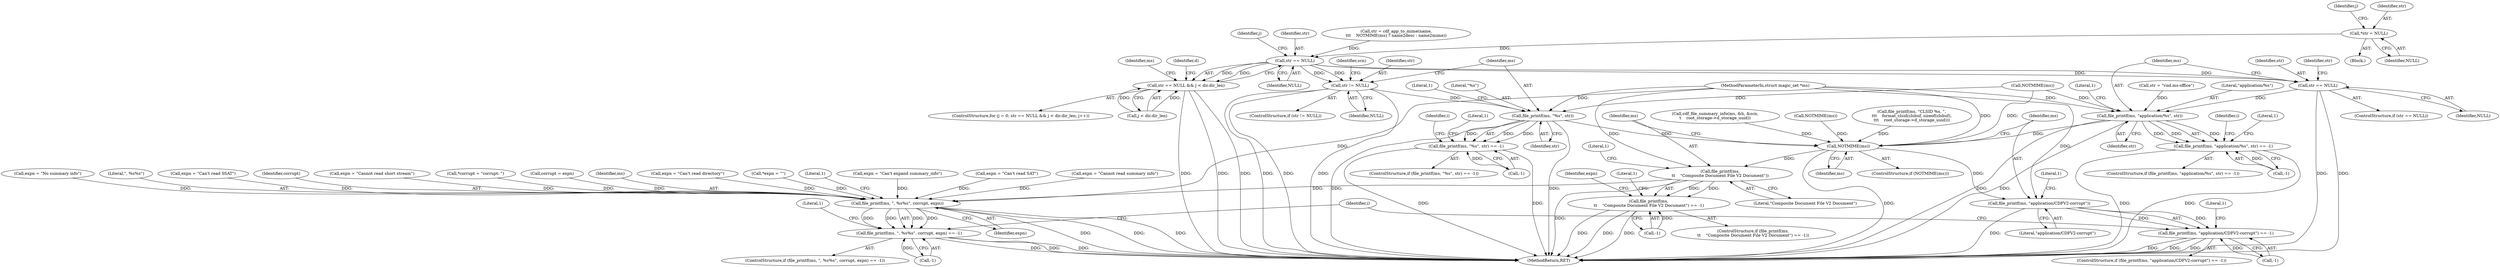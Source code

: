 digraph "0_file_6d209c1c489457397a5763bca4b28e43aac90391_2@pointer" {
"1000361" [label="(Call,*str = NULL)"];
"1000373" [label="(Call,str == NULL)"];
"1000372" [label="(Call,str == NULL && j < dir.dir_len)"];
"1000428" [label="(Call,str != NULL)"];
"1000434" [label="(Call,file_printf(ms, \"%s\", str))"];
"1000433" [label="(Call,file_printf(ms, \"%s\", str) == -1)"];
"1000501" [label="(Call,NOTMIME(ms))"];
"1000506" [label="(Call,file_printf(ms,\n\t\t    \"Composite Document File V2 Document\"))"];
"1000505" [label="(Call,file_printf(ms,\n\t\t    \"Composite Document File V2 Document\") == -1)"];
"1000519" [label="(Call,file_printf(ms, \", %s%s\", corrupt, expn))"];
"1000518" [label="(Call,file_printf(ms, \", %s%s\", corrupt, expn) == -1)"];
"1000533" [label="(Call,file_printf(ms, \"application/CDFV2-corrupt\"))"];
"1000532" [label="(Call,file_printf(ms, \"application/CDFV2-corrupt\") == -1)"];
"1000449" [label="(Call,str == NULL)"];
"1000457" [label="(Call,file_printf(ms, \"application/%s\", str))"];
"1000456" [label="(Call,file_printf(ms, \"application/%s\", str) == -1)"];
"1000516" [label="(Identifier,expn)"];
"1000506" [label="(Call,file_printf(ms,\n\t\t    \"Composite Document File V2 Document\"))"];
"1000425" [label="(Identifier,ms)"];
"1000359" [label="(Block,)"];
"1000430" [label="(Identifier,NULL)"];
"1000173" [label="(Call,expn = \"Can't read SAT\")"];
"1000504" [label="(ControlStructure,if (file_printf(ms,\n\t\t    \"Composite Document File V2 Document\") == -1))"];
"1000329" [label="(Call,expn = \"Cannot read summary info\")"];
"1000444" [label="(Identifier,i)"];
"1000456" [label="(Call,file_printf(ms, \"application/%s\", str) == -1)"];
"1000279" [label="(Call,file_printf(ms, \"CLSID %s, \",\n\t\t\t    format_clsid(clsbuf, sizeof(clsbuf),\n\t\t\t    root_storage->d_storage_uuid)))"];
"1000534" [label="(Identifier,ms)"];
"1000507" [label="(Identifier,ms)"];
"1000467" [label="(Identifier,i)"];
"1000428" [label="(Call,str != NULL)"];
"1000528" [label="(Literal,1)"];
"1000433" [label="(Call,file_printf(ms, \"%s\", str) == -1)"];
"1000324" [label="(Call,expn = \"No summary info\")"];
"1000377" [label="(Identifier,j)"];
"1000374" [label="(Identifier,str)"];
"1000376" [label="(Call,j < dir.dir_len)"];
"1000536" [label="(Call,-1)"];
"1000451" [label="(Identifier,NULL)"];
"1000535" [label="(Literal,\"application/CDFV2-corrupt\")"];
"1000373" [label="(Call,str == NULL)"];
"1000385" [label="(Identifier,d)"];
"1000432" [label="(ControlStructure,if (file_printf(ms, \"%s\", str) == -1))"];
"1000448" [label="(ControlStructure,if (str == NULL))"];
"1000450" [label="(Identifier,str)"];
"1000519" [label="(Call,file_printf(ms, \", %s%s\", corrupt, expn))"];
"1000523" [label="(Identifier,expn)"];
"1000517" [label="(ControlStructure,if (file_printf(ms, \", %s%s\", corrupt, expn) == -1))"];
"1000370" [label="(Identifier,j)"];
"1000540" [label="(Literal,1)"];
"1000510" [label="(Literal,1)"];
"1000531" [label="(ControlStructure,if (file_printf(ms, \"application/CDFV2-corrupt\") == -1))"];
"1000461" [label="(Call,-1)"];
"1000513" [label="(Literal,1)"];
"1000459" [label="(Literal,\"application/%s\")"];
"1000427" [label="(ControlStructure,if (str != NULL))"];
"1000449" [label="(Call,str == NULL)"];
"1000521" [label="(Literal,\", %s%s\")"];
"1000457" [label="(Call,file_printf(ms, \"application/%s\", str))"];
"1000452" [label="(Call,str = \"vnd.ms-office\")"];
"1000502" [label="(Identifier,ms)"];
"1000508" [label="(Literal,\"Composite Document File V2 Document\")"];
"1000453" [label="(Identifier,str)"];
"1000436" [label="(Literal,\"%s\")"];
"1000533" [label="(Call,file_printf(ms, \"application/CDFV2-corrupt\"))"];
"1000532" [label="(Call,file_printf(ms, \"application/CDFV2-corrupt\") == -1)"];
"1000435" [label="(Identifier,ms)"];
"1000442" [label="(Literal,1)"];
"1000546" [label="(MethodReturn,RET)"];
"1000439" [label="(Literal,1)"];
"1000460" [label="(Identifier,str)"];
"1000524" [label="(Call,-1)"];
"1000363" [label="(Identifier,NULL)"];
"1000414" [label="(Call,str = cdf_app_to_mime(name,\n\t\t\t    NOTMIME(ms) ? name2desc : name2mime))"];
"1000200" [label="(Call,expn = \"Can't read SSAT\")"];
"1000501" [label="(Call,NOTMIME(ms))"];
"1000424" [label="(Call,NOTMIME(ms))"];
"1000438" [label="(Call,-1)"];
"1000362" [label="(Identifier,str)"];
"1000522" [label="(Identifier,corrupt)"];
"1000252" [label="(Call,expn = \"Cannot read short stream\")"];
"1000458" [label="(Identifier,ms)"];
"1000462" [label="(Literal,1)"];
"1000518" [label="(Call,file_printf(ms, \", %s%s\", corrupt, expn) == -1)"];
"1000542" [label="(Identifier,i)"];
"1000509" [label="(Call,-1)"];
"1000465" [label="(Literal,1)"];
"1000119" [label="(Call,*corrupt = \"corrupt: \")"];
"1000321" [label="(Call,corrupt = expn)"];
"1000429" [label="(Identifier,str)"];
"1000372" [label="(Call,str == NULL && j < dir.dir_len)"];
"1000437" [label="(Identifier,str)"];
"1000537" [label="(Literal,1)"];
"1000520" [label="(Identifier,ms)"];
"1000342" [label="(Call,cdf_file_summary_info(ms, &h, &scn,\n\t    root_storage->d_storage_uuid))"];
"1000101" [label="(MethodParameterIn,struct magic_set *ms)"];
"1000368" [label="(ControlStructure,for (j = 0; str == NULL && j < dir.dir_len; j++))"];
"1000375" [label="(Identifier,NULL)"];
"1000434" [label="(Call,file_printf(ms, \"%s\", str))"];
"1000227" [label="(Call,expn = \"Can't read directory\")"];
"1000361" [label="(Call,*str = NULL)"];
"1000505" [label="(Call,file_printf(ms,\n\t\t    \"Composite Document File V2 Document\") == -1)"];
"1000500" [label="(ControlStructure,if (NOTMIME(ms)))"];
"1000471" [label="(Identifier,scn)"];
"1000273" [label="(Call,NOTMIME(ms))"];
"1000115" [label="(Call,*expn = \"\")"];
"1000455" [label="(ControlStructure,if (file_printf(ms, \"application/%s\", str) == -1))"];
"1000525" [label="(Literal,1)"];
"1000352" [label="(Call,expn = \"Can't expand summary_info\")"];
"1000361" -> "1000359"  [label="AST: "];
"1000361" -> "1000363"  [label="CFG: "];
"1000362" -> "1000361"  [label="AST: "];
"1000363" -> "1000361"  [label="AST: "];
"1000370" -> "1000361"  [label="CFG: "];
"1000361" -> "1000373"  [label="DDG: "];
"1000373" -> "1000372"  [label="AST: "];
"1000373" -> "1000375"  [label="CFG: "];
"1000374" -> "1000373"  [label="AST: "];
"1000375" -> "1000373"  [label="AST: "];
"1000377" -> "1000373"  [label="CFG: "];
"1000372" -> "1000373"  [label="CFG: "];
"1000373" -> "1000372"  [label="DDG: "];
"1000373" -> "1000372"  [label="DDG: "];
"1000414" -> "1000373"  [label="DDG: "];
"1000373" -> "1000428"  [label="DDG: "];
"1000373" -> "1000428"  [label="DDG: "];
"1000373" -> "1000449"  [label="DDG: "];
"1000373" -> "1000449"  [label="DDG: "];
"1000372" -> "1000368"  [label="AST: "];
"1000372" -> "1000376"  [label="CFG: "];
"1000376" -> "1000372"  [label="AST: "];
"1000385" -> "1000372"  [label="CFG: "];
"1000425" -> "1000372"  [label="CFG: "];
"1000372" -> "1000546"  [label="DDG: "];
"1000372" -> "1000546"  [label="DDG: "];
"1000372" -> "1000546"  [label="DDG: "];
"1000376" -> "1000372"  [label="DDG: "];
"1000376" -> "1000372"  [label="DDG: "];
"1000428" -> "1000427"  [label="AST: "];
"1000428" -> "1000430"  [label="CFG: "];
"1000429" -> "1000428"  [label="AST: "];
"1000430" -> "1000428"  [label="AST: "];
"1000435" -> "1000428"  [label="CFG: "];
"1000471" -> "1000428"  [label="CFG: "];
"1000428" -> "1000546"  [label="DDG: "];
"1000428" -> "1000546"  [label="DDG: "];
"1000428" -> "1000546"  [label="DDG: "];
"1000428" -> "1000434"  [label="DDG: "];
"1000434" -> "1000433"  [label="AST: "];
"1000434" -> "1000437"  [label="CFG: "];
"1000435" -> "1000434"  [label="AST: "];
"1000436" -> "1000434"  [label="AST: "];
"1000437" -> "1000434"  [label="AST: "];
"1000439" -> "1000434"  [label="CFG: "];
"1000434" -> "1000546"  [label="DDG: "];
"1000434" -> "1000546"  [label="DDG: "];
"1000434" -> "1000433"  [label="DDG: "];
"1000434" -> "1000433"  [label="DDG: "];
"1000434" -> "1000433"  [label="DDG: "];
"1000424" -> "1000434"  [label="DDG: "];
"1000101" -> "1000434"  [label="DDG: "];
"1000434" -> "1000501"  [label="DDG: "];
"1000433" -> "1000432"  [label="AST: "];
"1000433" -> "1000438"  [label="CFG: "];
"1000438" -> "1000433"  [label="AST: "];
"1000442" -> "1000433"  [label="CFG: "];
"1000444" -> "1000433"  [label="CFG: "];
"1000433" -> "1000546"  [label="DDG: "];
"1000433" -> "1000546"  [label="DDG: "];
"1000438" -> "1000433"  [label="DDG: "];
"1000501" -> "1000500"  [label="AST: "];
"1000501" -> "1000502"  [label="CFG: "];
"1000502" -> "1000501"  [label="AST: "];
"1000507" -> "1000501"  [label="CFG: "];
"1000534" -> "1000501"  [label="CFG: "];
"1000501" -> "1000546"  [label="DDG: "];
"1000273" -> "1000501"  [label="DDG: "];
"1000424" -> "1000501"  [label="DDG: "];
"1000457" -> "1000501"  [label="DDG: "];
"1000342" -> "1000501"  [label="DDG: "];
"1000279" -> "1000501"  [label="DDG: "];
"1000101" -> "1000501"  [label="DDG: "];
"1000501" -> "1000506"  [label="DDG: "];
"1000501" -> "1000533"  [label="DDG: "];
"1000506" -> "1000505"  [label="AST: "];
"1000506" -> "1000508"  [label="CFG: "];
"1000507" -> "1000506"  [label="AST: "];
"1000508" -> "1000506"  [label="AST: "];
"1000510" -> "1000506"  [label="CFG: "];
"1000506" -> "1000546"  [label="DDG: "];
"1000506" -> "1000505"  [label="DDG: "];
"1000506" -> "1000505"  [label="DDG: "];
"1000101" -> "1000506"  [label="DDG: "];
"1000506" -> "1000519"  [label="DDG: "];
"1000505" -> "1000504"  [label="AST: "];
"1000505" -> "1000509"  [label="CFG: "];
"1000509" -> "1000505"  [label="AST: "];
"1000513" -> "1000505"  [label="CFG: "];
"1000516" -> "1000505"  [label="CFG: "];
"1000505" -> "1000546"  [label="DDG: "];
"1000505" -> "1000546"  [label="DDG: "];
"1000505" -> "1000546"  [label="DDG: "];
"1000509" -> "1000505"  [label="DDG: "];
"1000519" -> "1000518"  [label="AST: "];
"1000519" -> "1000523"  [label="CFG: "];
"1000520" -> "1000519"  [label="AST: "];
"1000521" -> "1000519"  [label="AST: "];
"1000522" -> "1000519"  [label="AST: "];
"1000523" -> "1000519"  [label="AST: "];
"1000525" -> "1000519"  [label="CFG: "];
"1000519" -> "1000546"  [label="DDG: "];
"1000519" -> "1000546"  [label="DDG: "];
"1000519" -> "1000546"  [label="DDG: "];
"1000519" -> "1000518"  [label="DDG: "];
"1000519" -> "1000518"  [label="DDG: "];
"1000519" -> "1000518"  [label="DDG: "];
"1000519" -> "1000518"  [label="DDG: "];
"1000101" -> "1000519"  [label="DDG: "];
"1000321" -> "1000519"  [label="DDG: "];
"1000119" -> "1000519"  [label="DDG: "];
"1000200" -> "1000519"  [label="DDG: "];
"1000252" -> "1000519"  [label="DDG: "];
"1000227" -> "1000519"  [label="DDG: "];
"1000352" -> "1000519"  [label="DDG: "];
"1000329" -> "1000519"  [label="DDG: "];
"1000324" -> "1000519"  [label="DDG: "];
"1000115" -> "1000519"  [label="DDG: "];
"1000173" -> "1000519"  [label="DDG: "];
"1000518" -> "1000517"  [label="AST: "];
"1000518" -> "1000524"  [label="CFG: "];
"1000524" -> "1000518"  [label="AST: "];
"1000528" -> "1000518"  [label="CFG: "];
"1000542" -> "1000518"  [label="CFG: "];
"1000518" -> "1000546"  [label="DDG: "];
"1000518" -> "1000546"  [label="DDG: "];
"1000518" -> "1000546"  [label="DDG: "];
"1000524" -> "1000518"  [label="DDG: "];
"1000533" -> "1000532"  [label="AST: "];
"1000533" -> "1000535"  [label="CFG: "];
"1000534" -> "1000533"  [label="AST: "];
"1000535" -> "1000533"  [label="AST: "];
"1000537" -> "1000533"  [label="CFG: "];
"1000533" -> "1000546"  [label="DDG: "];
"1000533" -> "1000532"  [label="DDG: "];
"1000533" -> "1000532"  [label="DDG: "];
"1000101" -> "1000533"  [label="DDG: "];
"1000532" -> "1000531"  [label="AST: "];
"1000532" -> "1000536"  [label="CFG: "];
"1000536" -> "1000532"  [label="AST: "];
"1000540" -> "1000532"  [label="CFG: "];
"1000542" -> "1000532"  [label="CFG: "];
"1000532" -> "1000546"  [label="DDG: "];
"1000532" -> "1000546"  [label="DDG: "];
"1000532" -> "1000546"  [label="DDG: "];
"1000536" -> "1000532"  [label="DDG: "];
"1000449" -> "1000448"  [label="AST: "];
"1000449" -> "1000451"  [label="CFG: "];
"1000450" -> "1000449"  [label="AST: "];
"1000451" -> "1000449"  [label="AST: "];
"1000453" -> "1000449"  [label="CFG: "];
"1000458" -> "1000449"  [label="CFG: "];
"1000449" -> "1000546"  [label="DDG: "];
"1000449" -> "1000546"  [label="DDG: "];
"1000449" -> "1000457"  [label="DDG: "];
"1000457" -> "1000456"  [label="AST: "];
"1000457" -> "1000460"  [label="CFG: "];
"1000458" -> "1000457"  [label="AST: "];
"1000459" -> "1000457"  [label="AST: "];
"1000460" -> "1000457"  [label="AST: "];
"1000462" -> "1000457"  [label="CFG: "];
"1000457" -> "1000546"  [label="DDG: "];
"1000457" -> "1000546"  [label="DDG: "];
"1000457" -> "1000456"  [label="DDG: "];
"1000457" -> "1000456"  [label="DDG: "];
"1000457" -> "1000456"  [label="DDG: "];
"1000424" -> "1000457"  [label="DDG: "];
"1000101" -> "1000457"  [label="DDG: "];
"1000452" -> "1000457"  [label="DDG: "];
"1000456" -> "1000455"  [label="AST: "];
"1000456" -> "1000461"  [label="CFG: "];
"1000461" -> "1000456"  [label="AST: "];
"1000465" -> "1000456"  [label="CFG: "];
"1000467" -> "1000456"  [label="CFG: "];
"1000456" -> "1000546"  [label="DDG: "];
"1000456" -> "1000546"  [label="DDG: "];
"1000461" -> "1000456"  [label="DDG: "];
}
